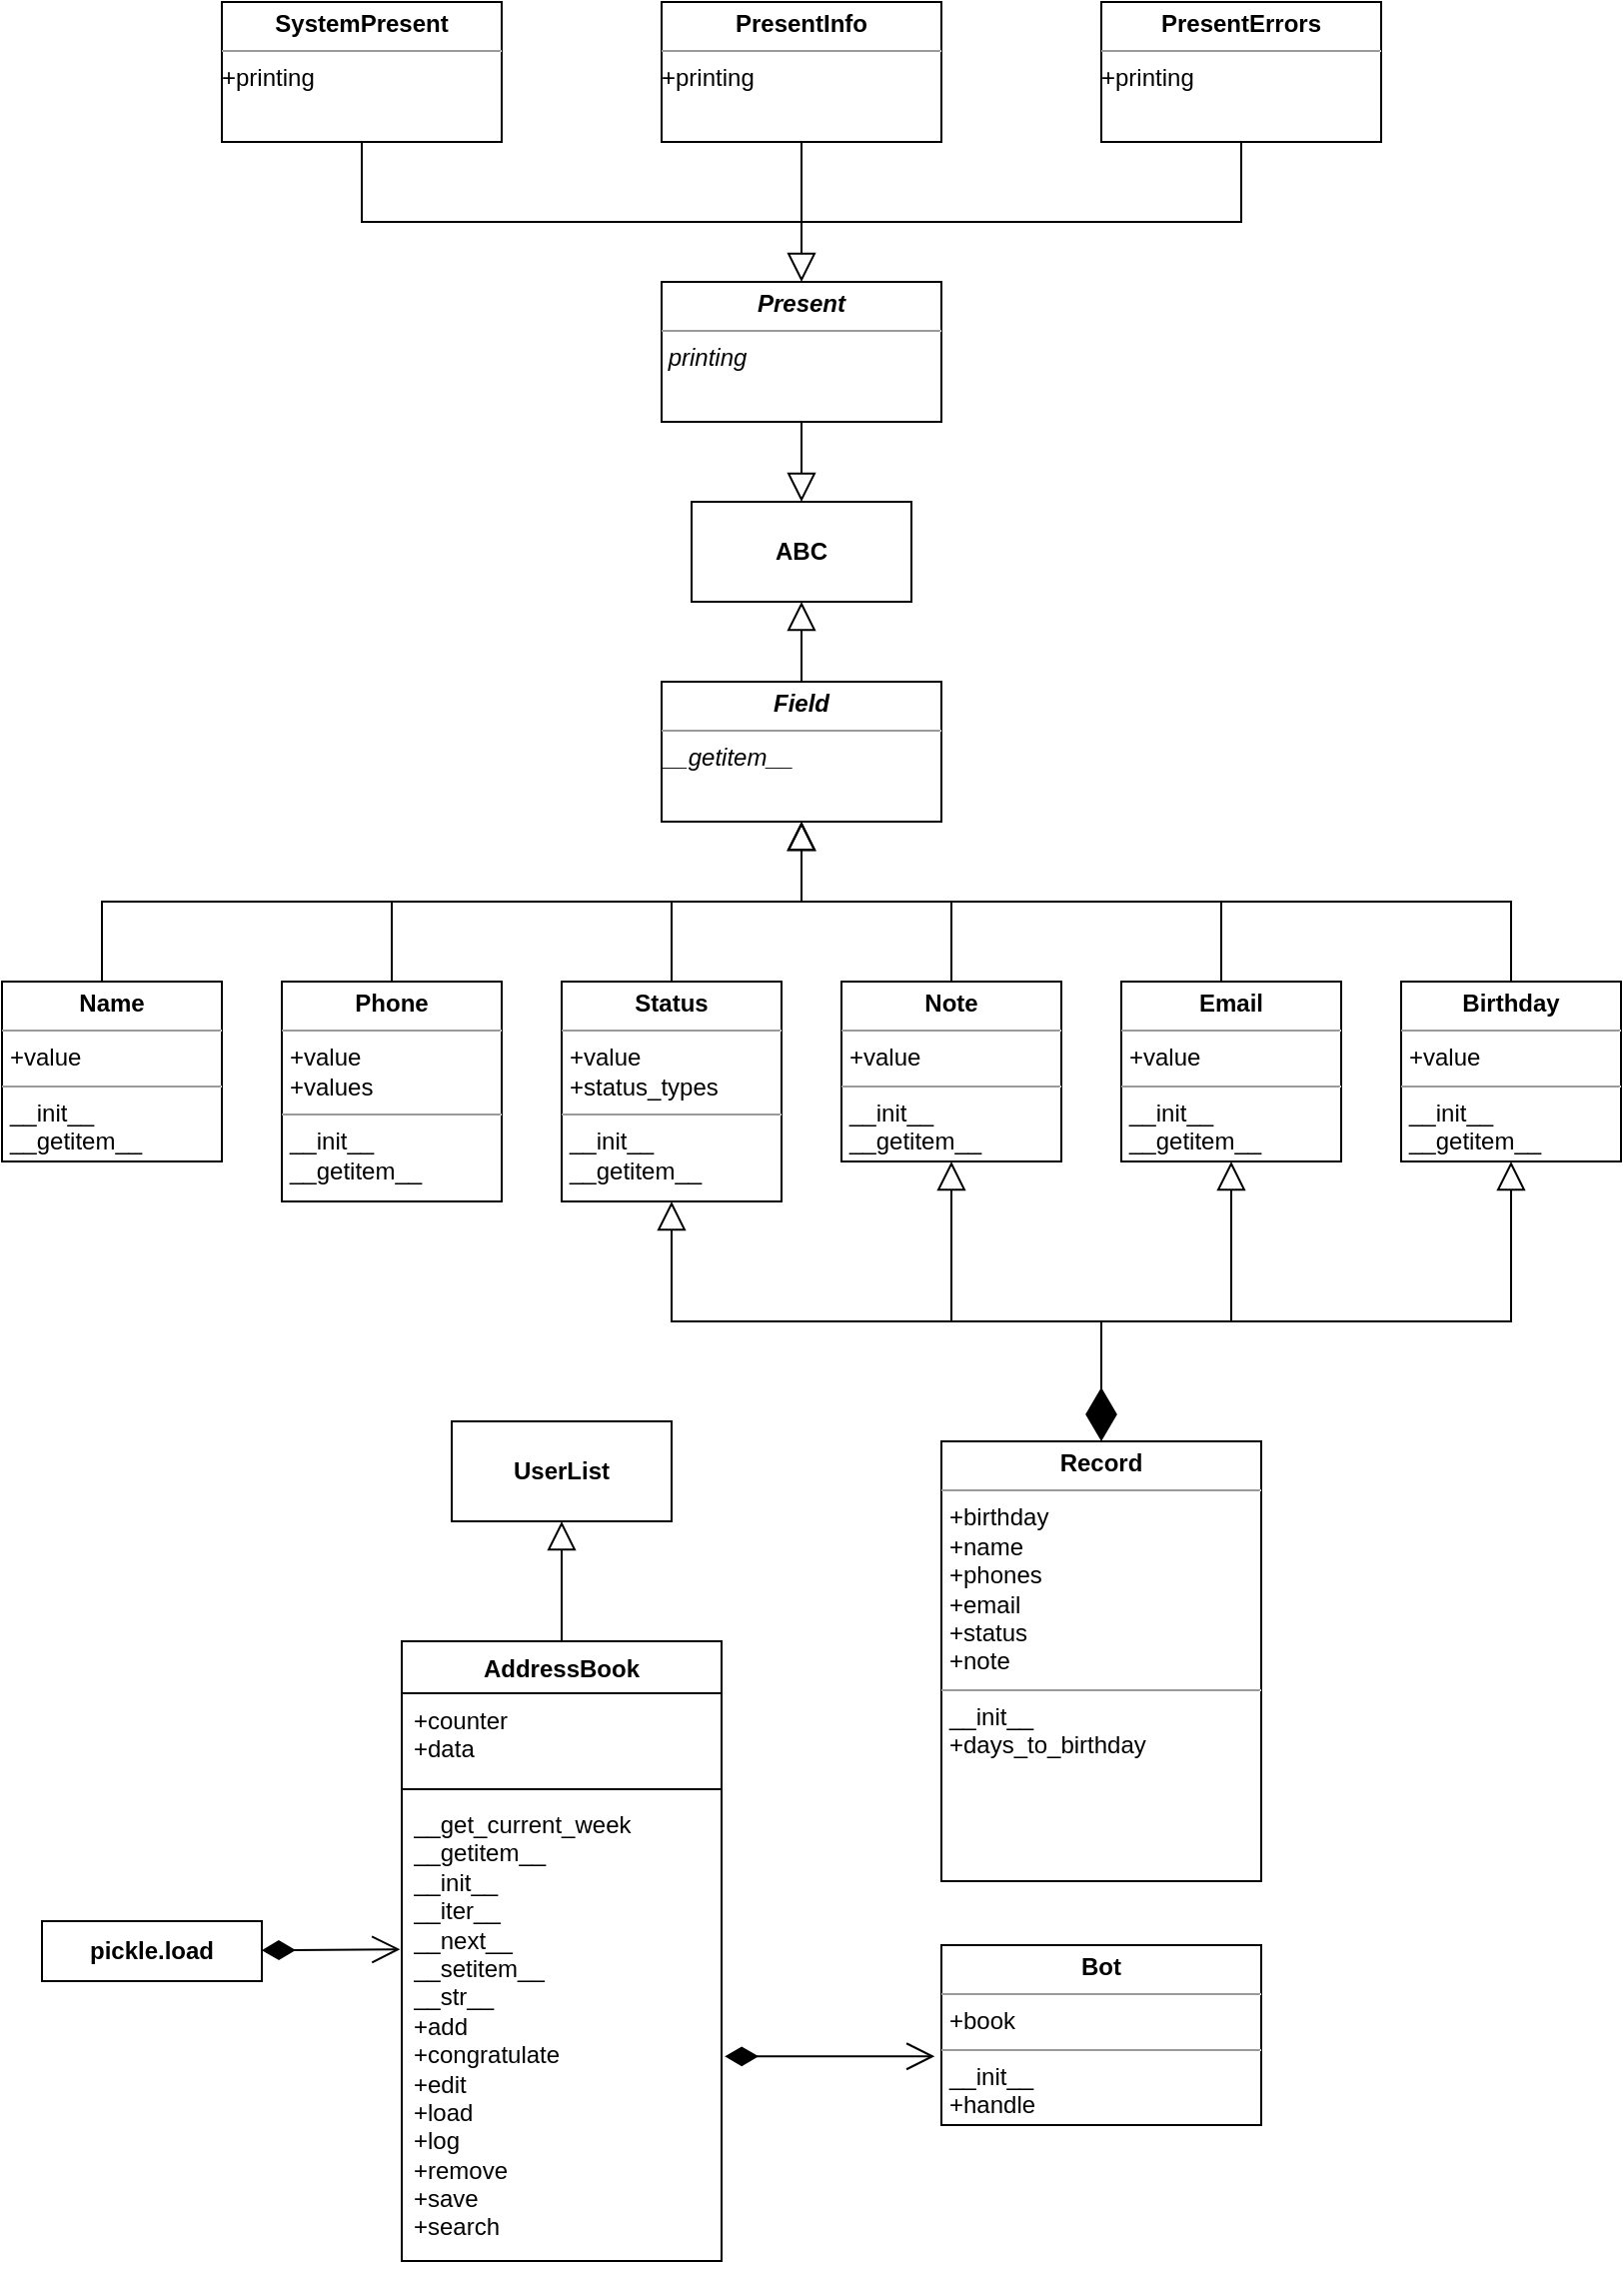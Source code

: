 <mxfile version="21.1.2" type="github">
  <diagram name="Сторінка-1" id="wVlXKS15ubtF_tKjmC4L">
    <mxGraphModel dx="1050" dy="587" grid="1" gridSize="10" guides="1" tooltips="1" connect="1" arrows="1" fold="1" page="1" pageScale="1" pageWidth="827" pageHeight="1169" math="0" shadow="0">
      <root>
        <mxCell id="0" />
        <mxCell id="1" parent="0" />
        <mxCell id="pFe-QlLM9jk5xLVkTNVQ-1" value="AddressBook" style="swimlane;fontStyle=1;align=center;verticalAlign=top;childLayout=stackLayout;horizontal=1;startSize=26;horizontalStack=0;resizeParent=1;resizeParentMax=0;resizeLast=0;collapsible=1;marginBottom=0;whiteSpace=wrap;html=1;" vertex="1" parent="1">
          <mxGeometry x="210" y="1090" width="160" height="310" as="geometry">
            <mxRectangle x="590" y="10" width="120" height="30" as="alternateBounds" />
          </mxGeometry>
        </mxCell>
        <mxCell id="pFe-QlLM9jk5xLVkTNVQ-2" value="+counter&lt;br&gt;+data" style="text;strokeColor=none;fillColor=none;align=left;verticalAlign=top;spacingLeft=4;spacingRight=4;overflow=hidden;rotatable=0;points=[[0,0.5],[1,0.5]];portConstraint=eastwest;whiteSpace=wrap;html=1;" vertex="1" parent="pFe-QlLM9jk5xLVkTNVQ-1">
          <mxGeometry y="26" width="160" height="44" as="geometry" />
        </mxCell>
        <mxCell id="pFe-QlLM9jk5xLVkTNVQ-3" value="" style="line;strokeWidth=1;fillColor=none;align=left;verticalAlign=middle;spacingTop=-1;spacingLeft=3;spacingRight=3;rotatable=0;labelPosition=right;points=[];portConstraint=eastwest;strokeColor=inherit;" vertex="1" parent="pFe-QlLM9jk5xLVkTNVQ-1">
          <mxGeometry y="70" width="160" height="8" as="geometry" />
        </mxCell>
        <mxCell id="pFe-QlLM9jk5xLVkTNVQ-4" value="__get_current_week&lt;br&gt;__getitem__&lt;br&gt;__init__&lt;br&gt;__iter__&lt;br&gt;__next__&lt;br&gt;__setitem__&lt;br&gt;__str__&lt;br&gt;+add&lt;br&gt;+congratulate&lt;br&gt;+edit&lt;br&gt;+load&lt;br&gt;+log&lt;br&gt;+remove&lt;br&gt;+save&lt;br&gt;+search" style="text;strokeColor=none;fillColor=none;align=left;verticalAlign=top;spacingLeft=4;spacingRight=4;overflow=hidden;rotatable=0;points=[[0,0.5],[1,0.5]];portConstraint=eastwest;whiteSpace=wrap;html=1;" vertex="1" parent="pFe-QlLM9jk5xLVkTNVQ-1">
          <mxGeometry y="78" width="160" height="232" as="geometry" />
        </mxCell>
        <mxCell id="pFe-QlLM9jk5xLVkTNVQ-5" value="&lt;p style=&quot;margin:0px;margin-top:4px;text-align:center;&quot;&gt;&lt;b&gt;Bot&lt;/b&gt;&lt;/p&gt;&lt;hr size=&quot;1&quot;&gt;&lt;p style=&quot;margin:0px;margin-left:4px;&quot;&gt;+book&lt;/p&gt;&lt;hr size=&quot;1&quot;&gt;&lt;p style=&quot;margin:0px;margin-left:4px;&quot;&gt;__init__&lt;/p&gt;&lt;p style=&quot;margin:0px;margin-left:4px;&quot;&gt;+handle&lt;/p&gt;" style="verticalAlign=top;align=left;overflow=fill;fontSize=12;fontFamily=Helvetica;html=1;whiteSpace=wrap;" vertex="1" parent="1">
          <mxGeometry x="480" y="1242" width="160" height="90" as="geometry" />
        </mxCell>
        <mxCell id="pFe-QlLM9jk5xLVkTNVQ-6" value="pickle.load" style="html=1;whiteSpace=wrap;fontStyle=1" vertex="1" parent="1">
          <mxGeometry x="30" y="1230" width="110" height="30" as="geometry" />
        </mxCell>
        <mxCell id="pFe-QlLM9jk5xLVkTNVQ-7" value="&lt;p style=&quot;margin:0px;margin-top:4px;text-align:center;&quot;&gt;&lt;b&gt;Record&lt;/b&gt;&lt;/p&gt;&lt;hr size=&quot;1&quot;&gt;&lt;p style=&quot;margin:0px;margin-left:4px;&quot;&gt;+birthday&lt;/p&gt;&lt;p style=&quot;margin:0px;margin-left:4px;&quot;&gt;+name&lt;/p&gt;&lt;p style=&quot;margin:0px;margin-left:4px;&quot;&gt;+phones&lt;/p&gt;&lt;p style=&quot;margin:0px;margin-left:4px;&quot;&gt;+email&lt;/p&gt;&lt;p style=&quot;margin:0px;margin-left:4px;&quot;&gt;+status&lt;/p&gt;&lt;p style=&quot;margin:0px;margin-left:4px;&quot;&gt;+note&lt;/p&gt;&lt;hr size=&quot;1&quot;&gt;&lt;p style=&quot;margin:0px;margin-left:4px;&quot;&gt;__init__&lt;/p&gt;&lt;p style=&quot;margin:0px;margin-left:4px;&quot;&gt;+days_to_birthday&lt;/p&gt;" style="verticalAlign=top;align=left;overflow=fill;fontSize=12;fontFamily=Helvetica;html=1;whiteSpace=wrap;" vertex="1" parent="1">
          <mxGeometry x="480" y="990" width="160" height="220" as="geometry" />
        </mxCell>
        <mxCell id="pFe-QlLM9jk5xLVkTNVQ-8" value="&lt;p style=&quot;margin:0px;margin-top:4px;text-align:center;&quot;&gt;&lt;b&gt;&lt;i&gt;Field&lt;/i&gt;&lt;/b&gt;&lt;/p&gt;&lt;hr size=&quot;1&quot;&gt;&lt;div style=&quot;height:2px;&quot;&gt;&lt;i&gt;__getitem__&lt;/i&gt;&lt;/div&gt;" style="verticalAlign=top;align=left;overflow=fill;fontSize=12;fontFamily=Helvetica;html=1;whiteSpace=wrap;" vertex="1" parent="1">
          <mxGeometry x="340" y="610" width="140" height="70" as="geometry" />
        </mxCell>
        <mxCell id="pFe-QlLM9jk5xLVkTNVQ-9" value="&lt;p style=&quot;margin:0px;margin-top:4px;text-align:center;&quot;&gt;&lt;b&gt;Note&lt;/b&gt;&lt;/p&gt;&lt;hr size=&quot;1&quot;&gt;&lt;p style=&quot;margin:0px;margin-left:4px;&quot;&gt;+value&lt;/p&gt;&lt;hr size=&quot;1&quot;&gt;&lt;p style=&quot;margin:0px;margin-left:4px;&quot;&gt;__init__&lt;/p&gt;&lt;p style=&quot;margin:0px;margin-left:4px;&quot;&gt;__getitem__&lt;/p&gt;" style="verticalAlign=top;align=left;overflow=fill;fontSize=12;fontFamily=Helvetica;html=1;whiteSpace=wrap;" vertex="1" parent="1">
          <mxGeometry x="430" y="760" width="110" height="90" as="geometry" />
        </mxCell>
        <mxCell id="pFe-QlLM9jk5xLVkTNVQ-10" value="&lt;p style=&quot;margin:0px;margin-top:4px;text-align:center;&quot;&gt;&lt;b&gt;Phone&lt;/b&gt;&lt;/p&gt;&lt;hr size=&quot;1&quot;&gt;&lt;p style=&quot;margin:0px;margin-left:4px;&quot;&gt;+value&lt;/p&gt;&lt;p style=&quot;margin:0px;margin-left:4px;&quot;&gt;+values&lt;/p&gt;&lt;hr size=&quot;1&quot;&gt;&lt;p style=&quot;margin:0px;margin-left:4px;&quot;&gt;__init__&lt;/p&gt;&lt;p style=&quot;margin:0px;margin-left:4px;&quot;&gt;__getitem__&lt;/p&gt;" style="verticalAlign=top;align=left;overflow=fill;fontSize=12;fontFamily=Helvetica;html=1;whiteSpace=wrap;" vertex="1" parent="1">
          <mxGeometry x="150" y="760" width="110" height="110" as="geometry" />
        </mxCell>
        <mxCell id="pFe-QlLM9jk5xLVkTNVQ-11" value="&lt;p style=&quot;margin:0px;margin-top:4px;text-align:center;&quot;&gt;&lt;b&gt;Birthday&lt;/b&gt;&lt;/p&gt;&lt;hr size=&quot;1&quot;&gt;&lt;p style=&quot;margin:0px;margin-left:4px;&quot;&gt;+value&lt;/p&gt;&lt;hr size=&quot;1&quot;&gt;&lt;p style=&quot;margin:0px;margin-left:4px;&quot;&gt;__init__&lt;/p&gt;&lt;p style=&quot;margin:0px;margin-left:4px;&quot;&gt;__getitem__&lt;/p&gt;" style="verticalAlign=top;align=left;overflow=fill;fontSize=12;fontFamily=Helvetica;html=1;whiteSpace=wrap;" vertex="1" parent="1">
          <mxGeometry x="710" y="760" width="110" height="90" as="geometry" />
        </mxCell>
        <mxCell id="pFe-QlLM9jk5xLVkTNVQ-12" value="&lt;p style=&quot;margin:0px;margin-top:4px;text-align:center;&quot;&gt;&lt;b&gt;Email&lt;/b&gt;&lt;/p&gt;&lt;hr size=&quot;1&quot;&gt;&lt;p style=&quot;margin:0px;margin-left:4px;&quot;&gt;+value&lt;/p&gt;&lt;hr size=&quot;1&quot;&gt;&lt;p style=&quot;margin:0px;margin-left:4px;&quot;&gt;__init__&lt;/p&gt;&lt;p style=&quot;margin:0px;margin-left:4px;&quot;&gt;__getitem__&lt;/p&gt;" style="verticalAlign=top;align=left;overflow=fill;fontSize=12;fontFamily=Helvetica;html=1;whiteSpace=wrap;" vertex="1" parent="1">
          <mxGeometry x="570" y="760" width="110" height="90" as="geometry" />
        </mxCell>
        <mxCell id="pFe-QlLM9jk5xLVkTNVQ-13" value="&lt;p style=&quot;margin:0px;margin-top:4px;text-align:center;&quot;&gt;&lt;b&gt;Status&lt;/b&gt;&lt;/p&gt;&lt;hr size=&quot;1&quot;&gt;&lt;p style=&quot;margin:0px;margin-left:4px;&quot;&gt;+value&lt;/p&gt;&lt;p style=&quot;margin:0px;margin-left:4px;&quot;&gt;+status_types&lt;/p&gt;&lt;hr size=&quot;1&quot;&gt;&lt;p style=&quot;margin:0px;margin-left:4px;&quot;&gt;__init__&lt;/p&gt;&lt;p style=&quot;margin:0px;margin-left:4px;&quot;&gt;__getitem__&lt;/p&gt;" style="verticalAlign=top;align=left;overflow=fill;fontSize=12;fontFamily=Helvetica;html=1;whiteSpace=wrap;" vertex="1" parent="1">
          <mxGeometry x="290" y="760" width="110" height="110" as="geometry" />
        </mxCell>
        <mxCell id="pFe-QlLM9jk5xLVkTNVQ-14" value="&lt;p style=&quot;margin:0px;margin-top:4px;text-align:center;&quot;&gt;&lt;b&gt;Name&lt;/b&gt;&lt;/p&gt;&lt;hr size=&quot;1&quot;&gt;&lt;p style=&quot;margin:0px;margin-left:4px;&quot;&gt;+value&lt;/p&gt;&lt;hr size=&quot;1&quot;&gt;&lt;p style=&quot;margin:0px;margin-left:4px;&quot;&gt;__init__&lt;/p&gt;&lt;p style=&quot;margin:0px;margin-left:4px;&quot;&gt;__getitem__&lt;/p&gt;" style="verticalAlign=top;align=left;overflow=fill;fontSize=12;fontFamily=Helvetica;html=1;whiteSpace=wrap;" vertex="1" parent="1">
          <mxGeometry x="10" y="760" width="110" height="90" as="geometry" />
        </mxCell>
        <mxCell id="pFe-QlLM9jk5xLVkTNVQ-15" value="UserList" style="html=1;whiteSpace=wrap;fontStyle=1" vertex="1" parent="1">
          <mxGeometry x="235" y="980" width="110" height="50" as="geometry" />
        </mxCell>
        <mxCell id="pFe-QlLM9jk5xLVkTNVQ-16" value="ABC" style="html=1;whiteSpace=wrap;fontStyle=1;" vertex="1" parent="1">
          <mxGeometry x="355" y="520" width="110" height="50" as="geometry" />
        </mxCell>
        <mxCell id="pFe-QlLM9jk5xLVkTNVQ-17" value="" style="endArrow=block;endFill=0;endSize=12;html=1;rounded=0;entryX=0.5;entryY=1;entryDx=0;entryDy=0;exitX=0.5;exitY=0;exitDx=0;exitDy=0;" edge="1" parent="1" source="pFe-QlLM9jk5xLVkTNVQ-1" target="pFe-QlLM9jk5xLVkTNVQ-15">
          <mxGeometry width="160" relative="1" as="geometry">
            <mxPoint x="200" y="780" as="sourcePoint" />
            <mxPoint x="360" y="780" as="targetPoint" />
          </mxGeometry>
        </mxCell>
        <mxCell id="pFe-QlLM9jk5xLVkTNVQ-18" value="" style="endArrow=block;endFill=0;endSize=12;html=1;rounded=0;entryX=0.5;entryY=1;entryDx=0;entryDy=0;exitX=0.5;exitY=0;exitDx=0;exitDy=0;" edge="1" parent="1" source="pFe-QlLM9jk5xLVkTNVQ-8" target="pFe-QlLM9jk5xLVkTNVQ-16">
          <mxGeometry width="160" relative="1" as="geometry">
            <mxPoint x="245" y="680" as="sourcePoint" />
            <mxPoint x="245" y="580" as="targetPoint" />
          </mxGeometry>
        </mxCell>
        <mxCell id="pFe-QlLM9jk5xLVkTNVQ-19" value="" style="endArrow=block;endFill=0;endSize=12;html=1;rounded=0;exitX=0.5;exitY=0;exitDx=0;exitDy=0;" edge="1" parent="1" source="pFe-QlLM9jk5xLVkTNVQ-13">
          <mxGeometry width="160" relative="1" as="geometry">
            <mxPoint x="275" y="710" as="sourcePoint" />
            <mxPoint x="410" y="680" as="targetPoint" />
            <Array as="points">
              <mxPoint x="345" y="720" />
              <mxPoint x="410" y="720" />
            </Array>
          </mxGeometry>
        </mxCell>
        <mxCell id="pFe-QlLM9jk5xLVkTNVQ-20" value="" style="endArrow=block;endFill=0;endSize=12;html=1;rounded=0;entryX=0.5;entryY=1;entryDx=0;entryDy=0;exitX=0.5;exitY=0;exitDx=0;exitDy=0;" edge="1" parent="1" source="pFe-QlLM9jk5xLVkTNVQ-9" target="pFe-QlLM9jk5xLVkTNVQ-8">
          <mxGeometry width="160" relative="1" as="geometry">
            <mxPoint x="285" y="720" as="sourcePoint" />
            <mxPoint x="285" y="620" as="targetPoint" />
            <Array as="points">
              <mxPoint x="485" y="720" />
              <mxPoint x="410" y="720" />
            </Array>
          </mxGeometry>
        </mxCell>
        <mxCell id="pFe-QlLM9jk5xLVkTNVQ-21" value="" style="endArrow=block;endFill=0;endSize=12;html=1;rounded=0;exitX=0.5;exitY=0;exitDx=0;exitDy=0;" edge="1" parent="1" source="pFe-QlLM9jk5xLVkTNVQ-10">
          <mxGeometry width="160" relative="1" as="geometry">
            <mxPoint x="315" y="750" as="sourcePoint" />
            <mxPoint x="410" y="680" as="targetPoint" />
            <Array as="points">
              <mxPoint x="205" y="720" />
              <mxPoint x="410" y="720" />
            </Array>
          </mxGeometry>
        </mxCell>
        <mxCell id="pFe-QlLM9jk5xLVkTNVQ-22" value="" style="endArrow=none;html=1;rounded=0;" edge="1" parent="1">
          <mxGeometry width="50" height="50" relative="1" as="geometry">
            <mxPoint x="620" y="760" as="sourcePoint" />
            <mxPoint x="440" y="720" as="targetPoint" />
            <Array as="points">
              <mxPoint x="620" y="720" />
            </Array>
          </mxGeometry>
        </mxCell>
        <mxCell id="pFe-QlLM9jk5xLVkTNVQ-23" value="" style="endArrow=none;html=1;rounded=0;" edge="1" parent="1">
          <mxGeometry width="50" height="50" relative="1" as="geometry">
            <mxPoint x="60" y="760" as="sourcePoint" />
            <mxPoint x="220" y="720" as="targetPoint" />
            <Array as="points">
              <mxPoint x="60" y="720" />
            </Array>
          </mxGeometry>
        </mxCell>
        <mxCell id="pFe-QlLM9jk5xLVkTNVQ-24" value="" style="endArrow=none;html=1;rounded=0;exitX=0.5;exitY=0;exitDx=0;exitDy=0;" edge="1" parent="1" source="pFe-QlLM9jk5xLVkTNVQ-11">
          <mxGeometry width="50" height="50" relative="1" as="geometry">
            <mxPoint x="300" y="760" as="sourcePoint" />
            <mxPoint x="360" y="720" as="targetPoint" />
            <Array as="points">
              <mxPoint x="765" y="720" />
            </Array>
          </mxGeometry>
        </mxCell>
        <mxCell id="pFe-QlLM9jk5xLVkTNVQ-25" value="1" style="endArrow=open;html=1;endSize=12;startArrow=diamondThin;startSize=14;startFill=1;align=left;verticalAlign=bottom;rounded=0;entryX=-0.005;entryY=0.328;entryDx=0;entryDy=0;fontColor=none;noLabel=1;entryPerimeter=0;" edge="1" parent="1" source="pFe-QlLM9jk5xLVkTNVQ-6" target="pFe-QlLM9jk5xLVkTNVQ-4">
          <mxGeometry x="-1" y="3" relative="1" as="geometry">
            <mxPoint x="40" y="320" as="sourcePoint" />
            <mxPoint x="20" y="230" as="targetPoint" />
          </mxGeometry>
        </mxCell>
        <mxCell id="pFe-QlLM9jk5xLVkTNVQ-26" value="1" style="endArrow=open;html=1;endSize=12;startArrow=diamondThin;startSize=14;startFill=1;align=left;verticalAlign=bottom;rounded=0;fontColor=none;noLabel=1;entryX=-0.021;entryY=0.618;entryDx=0;entryDy=0;entryPerimeter=0;exitX=1.01;exitY=0.559;exitDx=0;exitDy=0;exitPerimeter=0;" edge="1" parent="1" source="pFe-QlLM9jk5xLVkTNVQ-4" target="pFe-QlLM9jk5xLVkTNVQ-5">
          <mxGeometry x="-1" y="3" relative="1" as="geometry">
            <mxPoint x="380" y="1280" as="sourcePoint" />
            <mxPoint x="390" y="220" as="targetPoint" />
          </mxGeometry>
        </mxCell>
        <mxCell id="pFe-QlLM9jk5xLVkTNVQ-27" value="" style="endArrow=diamondThin;endFill=1;endSize=24;html=1;rounded=0;entryX=0.5;entryY=0;entryDx=0;entryDy=0;" edge="1" parent="1" target="pFe-QlLM9jk5xLVkTNVQ-7">
          <mxGeometry width="160" relative="1" as="geometry">
            <mxPoint x="560" y="930" as="sourcePoint" />
            <mxPoint x="380" y="990" as="targetPoint" />
          </mxGeometry>
        </mxCell>
        <mxCell id="pFe-QlLM9jk5xLVkTNVQ-28" value="" style="endArrow=block;endFill=0;endSize=12;html=1;rounded=0;entryX=0.5;entryY=1;entryDx=0;entryDy=0;" edge="1" parent="1" target="pFe-QlLM9jk5xLVkTNVQ-11">
          <mxGeometry width="160" relative="1" as="geometry">
            <mxPoint x="560" y="930" as="sourcePoint" />
            <mxPoint x="790" y="930" as="targetPoint" />
            <Array as="points">
              <mxPoint x="765" y="930" />
            </Array>
          </mxGeometry>
        </mxCell>
        <mxCell id="pFe-QlLM9jk5xLVkTNVQ-29" value="" style="endArrow=block;endFill=0;endSize=12;html=1;rounded=0;entryX=0.5;entryY=1;entryDx=0;entryDy=0;fillColor=#ffe6cc;strokeColor=#000000;" edge="1" parent="1" target="pFe-QlLM9jk5xLVkTNVQ-13">
          <mxGeometry width="160" relative="1" as="geometry">
            <mxPoint x="570" y="930" as="sourcePoint" />
            <mxPoint x="775" y="860" as="targetPoint" />
            <Array as="points">
              <mxPoint x="345" y="930" />
            </Array>
          </mxGeometry>
        </mxCell>
        <mxCell id="pFe-QlLM9jk5xLVkTNVQ-30" value="" style="endArrow=block;endFill=0;endSize=12;html=1;rounded=0;entryX=0.5;entryY=1;entryDx=0;entryDy=0;" edge="1" parent="1" target="pFe-QlLM9jk5xLVkTNVQ-9">
          <mxGeometry width="160" relative="1" as="geometry">
            <mxPoint x="485" y="930" as="sourcePoint" />
            <mxPoint x="785" y="870" as="targetPoint" />
            <Array as="points" />
          </mxGeometry>
        </mxCell>
        <mxCell id="pFe-QlLM9jk5xLVkTNVQ-31" value="" style="endArrow=block;endFill=0;endSize=12;html=1;rounded=0;entryX=0.5;entryY=1;entryDx=0;entryDy=0;" edge="1" parent="1" target="pFe-QlLM9jk5xLVkTNVQ-12">
          <mxGeometry width="160" relative="1" as="geometry">
            <mxPoint x="550" y="930" as="sourcePoint" />
            <mxPoint x="795" y="880" as="targetPoint" />
            <Array as="points">
              <mxPoint x="625" y="930" />
            </Array>
          </mxGeometry>
        </mxCell>
        <mxCell id="pFe-QlLM9jk5xLVkTNVQ-32" value="" style="endArrow=block;endFill=0;endSize=12;html=1;rounded=0;entryX=0.5;entryY=0;entryDx=0;entryDy=0;" edge="1" parent="1" target="pFe-QlLM9jk5xLVkTNVQ-16">
          <mxGeometry width="160" relative="1" as="geometry">
            <mxPoint x="410" y="490" as="sourcePoint" />
            <mxPoint x="420" y="580" as="targetPoint" />
            <Array as="points">
              <mxPoint x="410" y="480" />
            </Array>
          </mxGeometry>
        </mxCell>
        <mxCell id="pFe-QlLM9jk5xLVkTNVQ-33" value="&lt;p style=&quot;margin:0px;margin-top:4px;text-align:center;&quot;&gt;&lt;b&gt;&lt;i&gt;Present&lt;/i&gt;&lt;/b&gt;&lt;/p&gt;&lt;hr size=&quot;1&quot;&gt;&lt;div style=&quot;height:2px;&quot;&gt;&lt;i&gt;&amp;nbsp;printing&lt;/i&gt;&lt;/div&gt;" style="verticalAlign=top;align=left;overflow=fill;fontSize=12;fontFamily=Helvetica;html=1;whiteSpace=wrap;" vertex="1" parent="1">
          <mxGeometry x="340" y="410" width="140" height="70" as="geometry" />
        </mxCell>
        <mxCell id="pFe-QlLM9jk5xLVkTNVQ-34" value="&lt;p style=&quot;margin:0px;margin-top:4px;text-align:center;&quot;&gt;&lt;b&gt;PresentErrors&lt;/b&gt;&lt;/p&gt;&lt;hr size=&quot;1&quot;&gt;&lt;div style=&quot;height:2px;&quot;&gt;+printing&lt;/div&gt;" style="verticalAlign=top;align=left;overflow=fill;fontSize=12;fontFamily=Helvetica;html=1;whiteSpace=wrap;" vertex="1" parent="1">
          <mxGeometry x="560" y="270" width="140" height="70" as="geometry" />
        </mxCell>
        <mxCell id="pFe-QlLM9jk5xLVkTNVQ-35" value="&lt;p style=&quot;margin:0px;margin-top:4px;text-align:center;&quot;&gt;&lt;b&gt;PresentInfo&lt;/b&gt;&lt;/p&gt;&lt;hr size=&quot;1&quot;&gt;&lt;div style=&quot;height:2px;&quot;&gt;+printing&lt;/div&gt;" style="verticalAlign=top;align=left;overflow=fill;fontSize=12;fontFamily=Helvetica;html=1;whiteSpace=wrap;" vertex="1" parent="1">
          <mxGeometry x="340" y="270" width="140" height="70" as="geometry" />
        </mxCell>
        <mxCell id="pFe-QlLM9jk5xLVkTNVQ-36" value="&lt;p style=&quot;margin:0px;margin-top:4px;text-align:center;&quot;&gt;&lt;b&gt;SystemPresent&lt;/b&gt;&lt;/p&gt;&lt;hr size=&quot;1&quot;&gt;&lt;div style=&quot;height:2px;&quot;&gt;+printing&lt;/div&gt;" style="verticalAlign=top;align=left;overflow=fill;fontSize=12;fontFamily=Helvetica;html=1;whiteSpace=wrap;" vertex="1" parent="1">
          <mxGeometry x="120" y="270" width="140" height="70" as="geometry" />
        </mxCell>
        <mxCell id="pFe-QlLM9jk5xLVkTNVQ-37" value="" style="endArrow=block;endFill=0;endSize=12;html=1;rounded=0;entryX=0.5;entryY=0;entryDx=0;entryDy=0;exitX=0.5;exitY=1;exitDx=0;exitDy=0;" edge="1" parent="1" source="pFe-QlLM9jk5xLVkTNVQ-35" target="pFe-QlLM9jk5xLVkTNVQ-33">
          <mxGeometry width="160" relative="1" as="geometry">
            <mxPoint x="420" y="620" as="sourcePoint" />
            <mxPoint x="420" y="580" as="targetPoint" />
          </mxGeometry>
        </mxCell>
        <mxCell id="pFe-QlLM9jk5xLVkTNVQ-38" value="" style="endArrow=none;html=1;rounded=0;entryX=0.5;entryY=1;entryDx=0;entryDy=0;" edge="1" parent="1" target="pFe-QlLM9jk5xLVkTNVQ-36">
          <mxGeometry width="50" height="50" relative="1" as="geometry">
            <mxPoint x="410" y="380" as="sourcePoint" />
            <mxPoint x="500" y="440" as="targetPoint" />
            <Array as="points">
              <mxPoint x="190" y="380" />
            </Array>
          </mxGeometry>
        </mxCell>
        <mxCell id="pFe-QlLM9jk5xLVkTNVQ-39" value="" style="endArrow=none;html=1;rounded=0;entryX=0.5;entryY=1;entryDx=0;entryDy=0;" edge="1" parent="1" target="pFe-QlLM9jk5xLVkTNVQ-34">
          <mxGeometry width="50" height="50" relative="1" as="geometry">
            <mxPoint x="400" y="380" as="sourcePoint" />
            <mxPoint x="500" y="440" as="targetPoint" />
            <Array as="points">
              <mxPoint x="630" y="380" />
            </Array>
          </mxGeometry>
        </mxCell>
      </root>
    </mxGraphModel>
  </diagram>
</mxfile>
